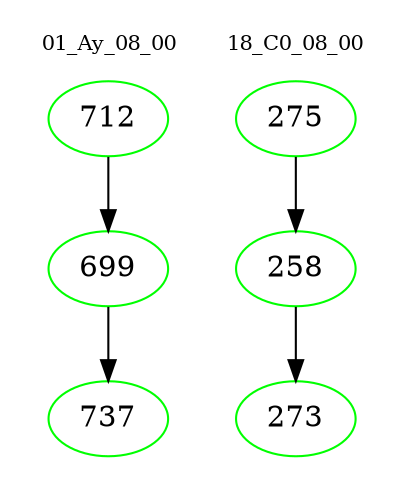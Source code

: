 digraph{
subgraph cluster_0 {
color = white
label = "01_Ay_08_00";
fontsize=10;
T0_712 [label="712", color="green"]
T0_712 -> T0_699 [color="black"]
T0_699 [label="699", color="green"]
T0_699 -> T0_737 [color="black"]
T0_737 [label="737", color="green"]
}
subgraph cluster_1 {
color = white
label = "18_C0_08_00";
fontsize=10;
T1_275 [label="275", color="green"]
T1_275 -> T1_258 [color="black"]
T1_258 [label="258", color="green"]
T1_258 -> T1_273 [color="black"]
T1_273 [label="273", color="green"]
}
}
